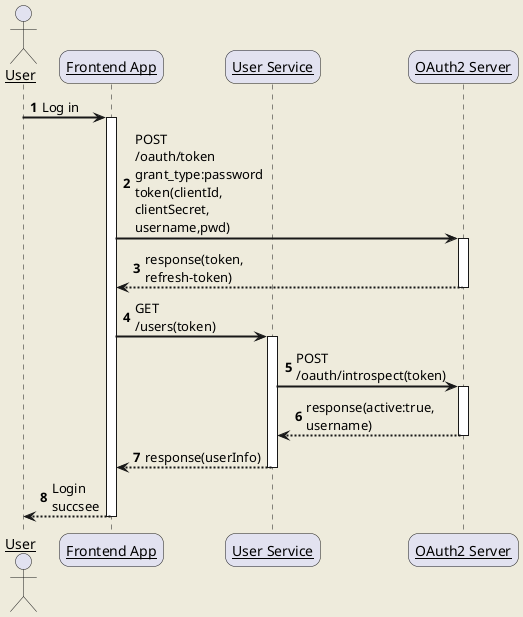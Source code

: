 @startuml
skinparam backgroundColor #EEEBDC
skinparam handwritten false
skinparam sequenceArrowThickness 2
skinparam roundcorner 20
skinparam maxmessagesize 60
skinparam sequenceParticipant underline

actor User
participant "Frontend App" as Frontend
participant "User Service" as UserService
participant "OAuth2 Server" as OAuth

autonumber 1
User -> Frontend: Log in
activate Frontend

Frontend -> OAuth: POST /oauth/token grant_type:password token(clientId, clientSecret, username,pwd)
activate OAuth

OAuth --> Frontend: response(token, refresh-token)
deactivate OAuth

Frontend -> UserService : GET /users(token)
activate UserService


UserService -> OAuth: POST /oauth/introspect(token)
activate OAuth

OAuth --> UserService: response(active:true, username)
deactivate OAuth

UserService --> Frontend: response(userInfo)
deactivate UserService

Frontend --> User: Login succsee
deactivate Frontend
@enduml